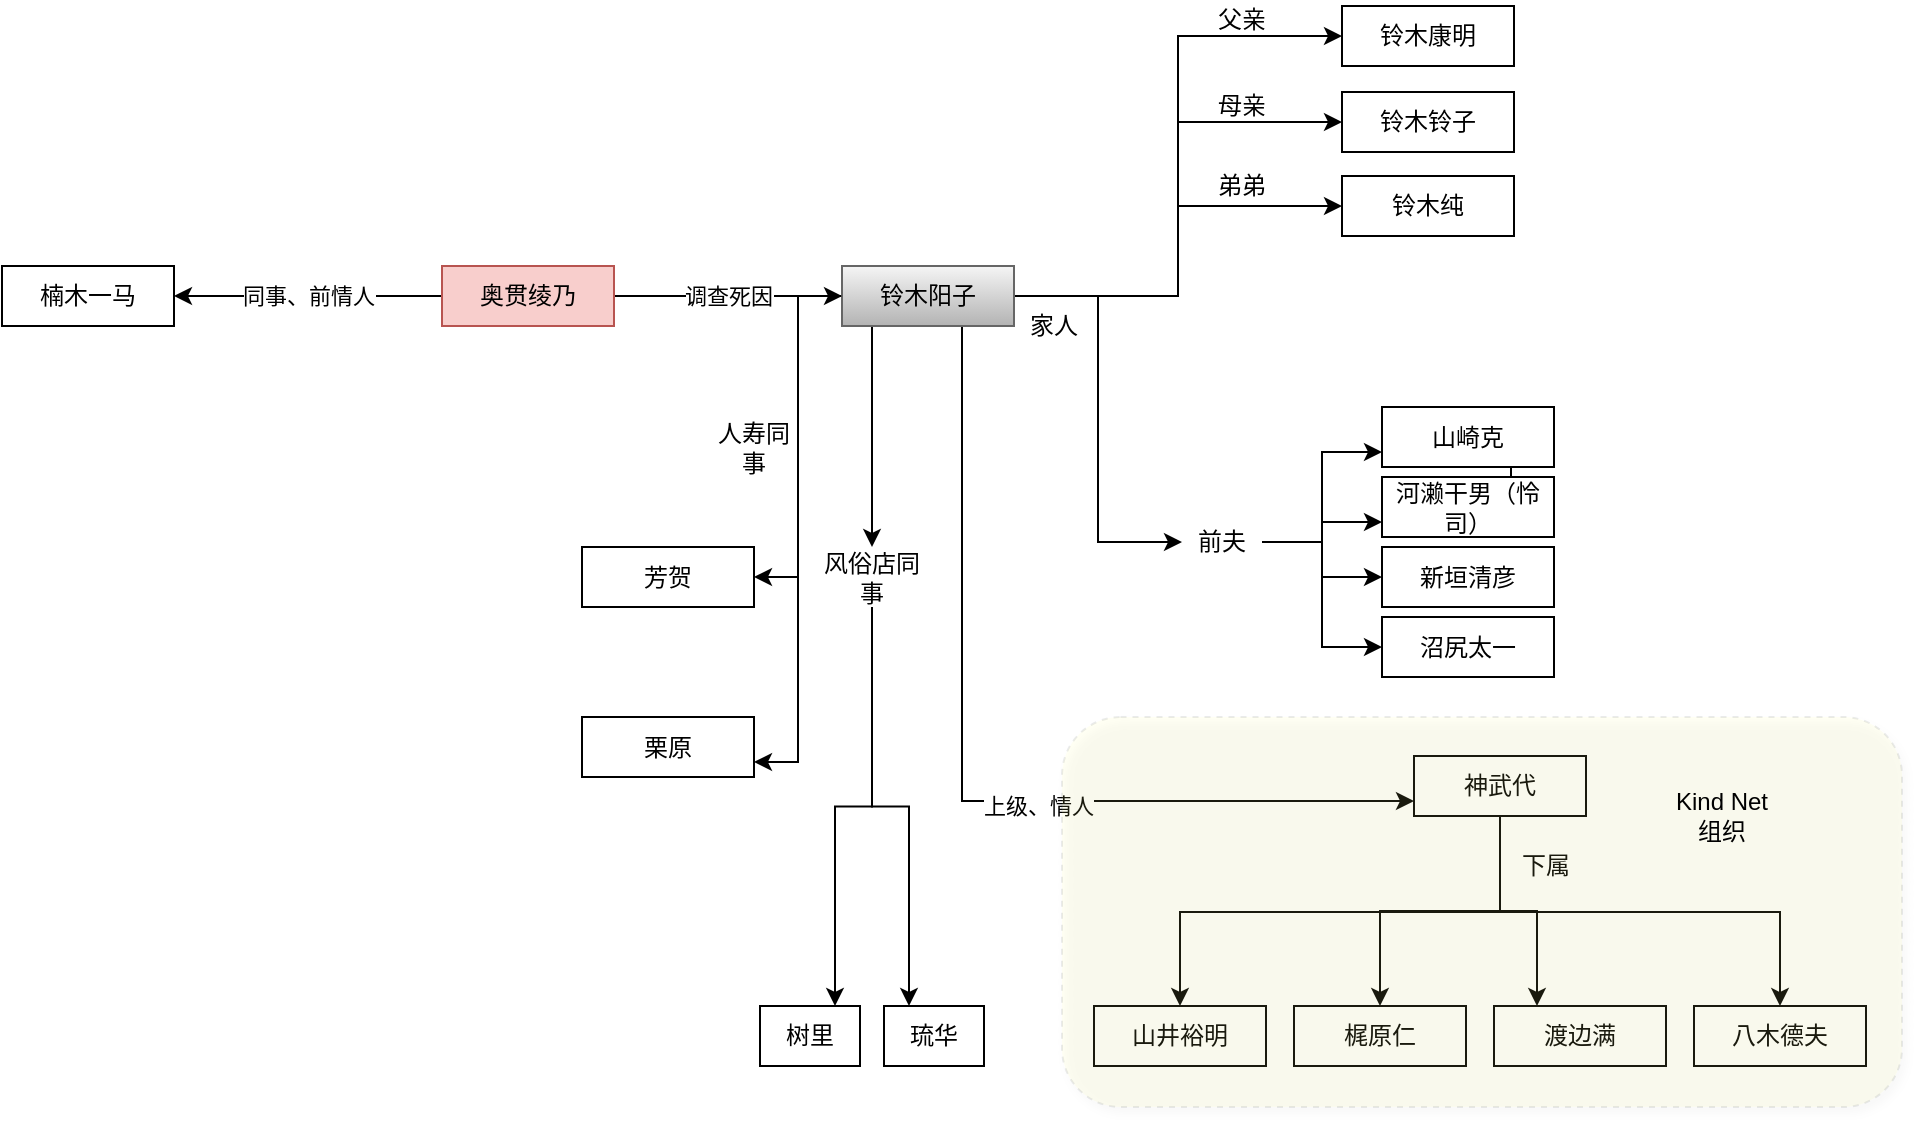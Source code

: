 <mxfile version="16.1.2" type="device"><diagram id="q2z9ZrsTGCQF54DQ9vmo" name="第 1 页"><mxGraphModel dx="1902" dy="1265" grid="1" gridSize="10" guides="1" tooltips="1" connect="1" arrows="1" fold="1" page="0" pageScale="1" pageWidth="827" pageHeight="1169" math="0" shadow="0"><root><mxCell id="0"/><mxCell id="1" parent="0"/><mxCell id="ql8qTuaPo7Uiny0kVg_a-29" style="edgeStyle=orthogonalEdgeStyle;rounded=0;orthogonalLoop=1;jettySize=auto;html=1;exitX=0.5;exitY=1;exitDx=0;exitDy=0;entryX=0;entryY=0.75;entryDx=0;entryDy=0;" parent="1" source="gRoS8PPZkrbqX1daxR4F-9" target="ql8qTuaPo7Uiny0kVg_a-1" edge="1"><mxGeometry relative="1" as="geometry"><Array as="points"><mxPoint x="-20" y="70"/><mxPoint x="-20" y="308"/></Array></mxGeometry></mxCell><mxCell id="ql8qTuaPo7Uiny0kVg_a-30" value="上级、情人" style="edgeLabel;html=1;align=center;verticalAlign=middle;resizable=0;points=[];" parent="ql8qTuaPo7Uiny0kVg_a-29" vertex="1" connectable="0"><mxGeometry x="0.218" y="-2" relative="1" as="geometry"><mxPoint as="offset"/></mxGeometry></mxCell><mxCell id="ql8qTuaPo7Uiny0kVg_a-35" style="edgeStyle=orthogonalEdgeStyle;rounded=0;orthogonalLoop=1;jettySize=auto;html=1;exitX=0;exitY=0.5;exitDx=0;exitDy=0;entryX=1;entryY=0.5;entryDx=0;entryDy=0;" parent="1" source="gRoS8PPZkrbqX1daxR4F-9" target="ql8qTuaPo7Uiny0kVg_a-33" edge="1"><mxGeometry relative="1" as="geometry"/></mxCell><mxCell id="ql8qTuaPo7Uiny0kVg_a-36" style="edgeStyle=orthogonalEdgeStyle;rounded=0;orthogonalLoop=1;jettySize=auto;html=1;exitX=0;exitY=0.5;exitDx=0;exitDy=0;entryX=1;entryY=0.75;entryDx=0;entryDy=0;" parent="1" source="gRoS8PPZkrbqX1daxR4F-9" target="ql8qTuaPo7Uiny0kVg_a-34" edge="1"><mxGeometry relative="1" as="geometry"/></mxCell><mxCell id="ql8qTuaPo7Uiny0kVg_a-40" style="edgeStyle=orthogonalEdgeStyle;rounded=0;orthogonalLoop=1;jettySize=auto;html=1;exitX=1;exitY=0.5;exitDx=0;exitDy=0;entryX=0;entryY=0.5;entryDx=0;entryDy=0;" parent="1" source="gRoS8PPZkrbqX1daxR4F-9" target="ql8qTuaPo7Uiny0kVg_a-38" edge="1"><mxGeometry relative="1" as="geometry"/></mxCell><mxCell id="ql8qTuaPo7Uiny0kVg_a-53" style="edgeStyle=orthogonalEdgeStyle;rounded=0;orthogonalLoop=1;jettySize=auto;html=1;exitX=1;exitY=0.5;exitDx=0;exitDy=0;entryX=0;entryY=0.5;entryDx=0;entryDy=0;" parent="1" source="gRoS8PPZkrbqX1daxR4F-9" target="ql8qTuaPo7Uiny0kVg_a-20" edge="1"><mxGeometry relative="1" as="geometry"/></mxCell><mxCell id="ql8qTuaPo7Uiny0kVg_a-54" style="edgeStyle=orthogonalEdgeStyle;rounded=0;orthogonalLoop=1;jettySize=auto;html=1;exitX=1;exitY=0.5;exitDx=0;exitDy=0;entryX=0;entryY=0.5;entryDx=0;entryDy=0;" parent="1" source="gRoS8PPZkrbqX1daxR4F-9" target="ql8qTuaPo7Uiny0kVg_a-18" edge="1"><mxGeometry relative="1" as="geometry"/></mxCell><mxCell id="ql8qTuaPo7Uiny0kVg_a-55" style="edgeStyle=orthogonalEdgeStyle;rounded=0;orthogonalLoop=1;jettySize=auto;html=1;exitX=1;exitY=0.5;exitDx=0;exitDy=0;entryX=0;entryY=0.5;entryDx=0;entryDy=0;" parent="1" source="gRoS8PPZkrbqX1daxR4F-9" target="ql8qTuaPo7Uiny0kVg_a-21" edge="1"><mxGeometry relative="1" as="geometry"/></mxCell><mxCell id="-JgicCGMTAc4e-QUnIyp-18" style="edgeStyle=orthogonalEdgeStyle;rounded=0;orthogonalLoop=1;jettySize=auto;html=1;exitX=0.25;exitY=1;exitDx=0;exitDy=0;" parent="1" source="gRoS8PPZkrbqX1daxR4F-9" target="-JgicCGMTAc4e-QUnIyp-14" edge="1"><mxGeometry relative="1" as="geometry"><Array as="points"><mxPoint x="-65" y="70"/></Array></mxGeometry></mxCell><mxCell id="gRoS8PPZkrbqX1daxR4F-9" value="铃木阳子" style="rounded=0;whiteSpace=wrap;html=1;gradientColor=#b3b3b3;fillColor=#f5f5f5;strokeColor=#666666;" parent="1" vertex="1"><mxGeometry x="-80" y="40" width="86" height="30" as="geometry"/></mxCell><mxCell id="ql8qTuaPo7Uiny0kVg_a-3" style="edgeStyle=orthogonalEdgeStyle;rounded=0;orthogonalLoop=1;jettySize=auto;html=1;exitX=0.5;exitY=1;exitDx=0;exitDy=0;" parent="1" source="ql8qTuaPo7Uiny0kVg_a-1" target="ql8qTuaPo7Uiny0kVg_a-2" edge="1"><mxGeometry relative="1" as="geometry"/></mxCell><mxCell id="ql8qTuaPo7Uiny0kVg_a-12" style="edgeStyle=orthogonalEdgeStyle;rounded=0;orthogonalLoop=1;jettySize=auto;html=1;exitX=0.5;exitY=1;exitDx=0;exitDy=0;entryX=0.25;entryY=0;entryDx=0;entryDy=0;" parent="1" source="ql8qTuaPo7Uiny0kVg_a-1" target="ql8qTuaPo7Uiny0kVg_a-9" edge="1"><mxGeometry relative="1" as="geometry"/></mxCell><mxCell id="ql8qTuaPo7Uiny0kVg_a-13" style="edgeStyle=orthogonalEdgeStyle;rounded=0;orthogonalLoop=1;jettySize=auto;html=1;exitX=0.5;exitY=1;exitDx=0;exitDy=0;entryX=0.5;entryY=0;entryDx=0;entryDy=0;" parent="1" source="ql8qTuaPo7Uiny0kVg_a-1" target="ql8qTuaPo7Uiny0kVg_a-11" edge="1"><mxGeometry relative="1" as="geometry"><Array as="points"><mxPoint x="249" y="363"/><mxPoint x="389" y="363"/></Array></mxGeometry></mxCell><mxCell id="ql8qTuaPo7Uiny0kVg_a-14" value="" style="edgeStyle=orthogonalEdgeStyle;rounded=0;orthogonalLoop=1;jettySize=auto;html=1;exitX=0.5;exitY=1;exitDx=0;exitDy=0;entryX=0.5;entryY=0;entryDx=0;entryDy=0;" parent="1" source="ql8qTuaPo7Uiny0kVg_a-1" target="ql8qTuaPo7Uiny0kVg_a-4" edge="1"><mxGeometry relative="1" as="geometry"><Array as="points"><mxPoint x="249" y="363"/><mxPoint x="89" y="363"/></Array></mxGeometry></mxCell><mxCell id="ql8qTuaPo7Uiny0kVg_a-1" value="神武代" style="rounded=0;whiteSpace=wrap;html=1;" parent="1" vertex="1"><mxGeometry x="206" y="285" width="86" height="30" as="geometry"/></mxCell><mxCell id="ql8qTuaPo7Uiny0kVg_a-2" value="梶原仁" style="rounded=0;whiteSpace=wrap;html=1;" parent="1" vertex="1"><mxGeometry x="146" y="410" width="86" height="30" as="geometry"/></mxCell><mxCell id="ql8qTuaPo7Uiny0kVg_a-4" value="山井裕明" style="rounded=0;whiteSpace=wrap;html=1;" parent="1" vertex="1"><mxGeometry x="46" y="410" width="86" height="30" as="geometry"/></mxCell><mxCell id="ql8qTuaPo7Uiny0kVg_a-9" value="渡边满" style="rounded=0;whiteSpace=wrap;html=1;" parent="1" vertex="1"><mxGeometry x="246" y="410" width="86" height="30" as="geometry"/></mxCell><mxCell id="ql8qTuaPo7Uiny0kVg_a-11" value="八木德夫" style="rounded=0;whiteSpace=wrap;html=1;" parent="1" vertex="1"><mxGeometry x="346" y="410" width="86" height="30" as="geometry"/></mxCell><mxCell id="ql8qTuaPo7Uiny0kVg_a-16" value="下属" style="text;html=1;strokeColor=none;fillColor=none;align=center;verticalAlign=middle;whiteSpace=wrap;rounded=0;" parent="1" vertex="1"><mxGeometry x="252" y="330" width="40" height="20" as="geometry"/></mxCell><mxCell id="ql8qTuaPo7Uiny0kVg_a-18" value="铃木铃子" style="rounded=0;whiteSpace=wrap;html=1;" parent="1" vertex="1"><mxGeometry x="170" y="-47" width="86" height="30" as="geometry"/></mxCell><mxCell id="ql8qTuaPo7Uiny0kVg_a-20" value="铃木康明" style="rounded=0;whiteSpace=wrap;html=1;" parent="1" vertex="1"><mxGeometry x="170" y="-90" width="86" height="30" as="geometry"/></mxCell><mxCell id="ql8qTuaPo7Uiny0kVg_a-21" value="铃木纯" style="rounded=0;whiteSpace=wrap;html=1;" parent="1" vertex="1"><mxGeometry x="170" y="-5" width="86" height="30" as="geometry"/></mxCell><mxCell id="ql8qTuaPo7Uiny0kVg_a-25" value="树里" style="rounded=0;whiteSpace=wrap;html=1;" parent="1" vertex="1"><mxGeometry x="-121" y="410" width="50" height="30" as="geometry"/></mxCell><mxCell id="ql8qTuaPo7Uiny0kVg_a-26" value="琉华" style="rounded=0;whiteSpace=wrap;html=1;" parent="1" vertex="1"><mxGeometry x="-59" y="410" width="50" height="30" as="geometry"/></mxCell><mxCell id="ql8qTuaPo7Uiny0kVg_a-32" value="家人" style="text;html=1;strokeColor=none;fillColor=none;align=center;verticalAlign=middle;whiteSpace=wrap;rounded=0;" parent="1" vertex="1"><mxGeometry x="6" y="60" width="40" height="20" as="geometry"/></mxCell><mxCell id="ql8qTuaPo7Uiny0kVg_a-33" value="芳贺" style="rounded=0;whiteSpace=wrap;html=1;" parent="1" vertex="1"><mxGeometry x="-210" y="180.5" width="86" height="30" as="geometry"/></mxCell><mxCell id="ql8qTuaPo7Uiny0kVg_a-34" value="栗原" style="rounded=0;whiteSpace=wrap;html=1;" parent="1" vertex="1"><mxGeometry x="-210" y="265.5" width="86" height="30" as="geometry"/></mxCell><mxCell id="ql8qTuaPo7Uiny0kVg_a-37" value="人寿同事" style="text;html=1;strokeColor=none;fillColor=none;align=center;verticalAlign=middle;whiteSpace=wrap;rounded=0;" parent="1" vertex="1"><mxGeometry x="-144" y="120.5" width="40" height="20" as="geometry"/></mxCell><mxCell id="ql8qTuaPo7Uiny0kVg_a-47" style="edgeStyle=orthogonalEdgeStyle;rounded=0;orthogonalLoop=1;jettySize=auto;html=1;exitX=1;exitY=0.5;exitDx=0;exitDy=0;entryX=0;entryY=0.75;entryDx=0;entryDy=0;" parent="1" source="ql8qTuaPo7Uiny0kVg_a-38" target="ql8qTuaPo7Uiny0kVg_a-41" edge="1"><mxGeometry relative="1" as="geometry"/></mxCell><mxCell id="ql8qTuaPo7Uiny0kVg_a-48" style="edgeStyle=orthogonalEdgeStyle;rounded=0;orthogonalLoop=1;jettySize=auto;html=1;exitX=1;exitY=0.5;exitDx=0;exitDy=0;entryX=0;entryY=0.75;entryDx=0;entryDy=0;" parent="1" source="ql8qTuaPo7Uiny0kVg_a-38" target="ql8qTuaPo7Uiny0kVg_a-43" edge="1"><mxGeometry relative="1" as="geometry"/></mxCell><mxCell id="ql8qTuaPo7Uiny0kVg_a-49" style="edgeStyle=orthogonalEdgeStyle;rounded=0;orthogonalLoop=1;jettySize=auto;html=1;exitX=1;exitY=0.5;exitDx=0;exitDy=0;entryX=0;entryY=0.5;entryDx=0;entryDy=0;" parent="1" source="ql8qTuaPo7Uiny0kVg_a-38" target="ql8qTuaPo7Uiny0kVg_a-45" edge="1"><mxGeometry relative="1" as="geometry"/></mxCell><mxCell id="ql8qTuaPo7Uiny0kVg_a-50" style="edgeStyle=orthogonalEdgeStyle;rounded=0;orthogonalLoop=1;jettySize=auto;html=1;exitX=1;exitY=0.5;exitDx=0;exitDy=0;entryX=0;entryY=0.5;entryDx=0;entryDy=0;" parent="1" source="ql8qTuaPo7Uiny0kVg_a-38" target="ql8qTuaPo7Uiny0kVg_a-46" edge="1"><mxGeometry relative="1" as="geometry"/></mxCell><mxCell id="ql8qTuaPo7Uiny0kVg_a-38" value="前夫" style="rounded=0;whiteSpace=wrap;html=1;strokeColor=none;" parent="1" vertex="1"><mxGeometry x="90" y="163" width="40" height="30" as="geometry"/></mxCell><mxCell id="ql8qTuaPo7Uiny0kVg_a-44" style="edgeStyle=orthogonalEdgeStyle;rounded=0;orthogonalLoop=1;jettySize=auto;html=1;exitX=0.75;exitY=1;exitDx=0;exitDy=0;" parent="1" source="ql8qTuaPo7Uiny0kVg_a-41" target="ql8qTuaPo7Uiny0kVg_a-43" edge="1"><mxGeometry relative="1" as="geometry"/></mxCell><mxCell id="ql8qTuaPo7Uiny0kVg_a-41" value="山崎克" style="rounded=0;whiteSpace=wrap;html=1;" parent="1" vertex="1"><mxGeometry x="190" y="110.5" width="86" height="30" as="geometry"/></mxCell><mxCell id="ql8qTuaPo7Uiny0kVg_a-43" value="河濑干男（怜司）" style="rounded=0;whiteSpace=wrap;html=1;" parent="1" vertex="1"><mxGeometry x="190" y="145.5" width="86" height="30" as="geometry"/></mxCell><mxCell id="ql8qTuaPo7Uiny0kVg_a-45" value="新垣清彦" style="rounded=0;whiteSpace=wrap;html=1;" parent="1" vertex="1"><mxGeometry x="190" y="180.5" width="86" height="30" as="geometry"/></mxCell><mxCell id="ql8qTuaPo7Uiny0kVg_a-46" value="沼尻太一" style="rounded=0;whiteSpace=wrap;html=1;" parent="1" vertex="1"><mxGeometry x="190" y="215.5" width="86" height="30" as="geometry"/></mxCell><mxCell id="ql8qTuaPo7Uiny0kVg_a-56" value="父亲" style="text;html=1;strokeColor=none;fillColor=none;align=center;verticalAlign=middle;whiteSpace=wrap;rounded=0;" parent="1" vertex="1"><mxGeometry x="100" y="-93" width="40" height="20" as="geometry"/></mxCell><mxCell id="ql8qTuaPo7Uiny0kVg_a-57" value="母亲" style="text;html=1;strokeColor=none;fillColor=none;align=center;verticalAlign=middle;whiteSpace=wrap;rounded=0;" parent="1" vertex="1"><mxGeometry x="100" y="-50" width="40" height="20" as="geometry"/></mxCell><mxCell id="ql8qTuaPo7Uiny0kVg_a-58" value="弟弟" style="text;html=1;strokeColor=none;fillColor=none;align=center;verticalAlign=middle;whiteSpace=wrap;rounded=0;" parent="1" vertex="1"><mxGeometry x="100" y="-10" width="40" height="20" as="geometry"/></mxCell><mxCell id="-JgicCGMTAc4e-QUnIyp-9" value="调查死因" style="edgeStyle=orthogonalEdgeStyle;rounded=0;orthogonalLoop=1;jettySize=auto;html=1;exitX=1;exitY=0.5;exitDx=0;exitDy=0;entryX=0;entryY=0.5;entryDx=0;entryDy=0;" parent="1" source="-JgicCGMTAc4e-QUnIyp-8" target="gRoS8PPZkrbqX1daxR4F-9" edge="1"><mxGeometry relative="1" as="geometry"/></mxCell><mxCell id="-JgicCGMTAc4e-QUnIyp-11" value="同事、前情人" style="edgeStyle=orthogonalEdgeStyle;rounded=0;orthogonalLoop=1;jettySize=auto;html=1;" parent="1" source="-JgicCGMTAc4e-QUnIyp-8" target="-JgicCGMTAc4e-QUnIyp-10" edge="1"><mxGeometry relative="1" as="geometry"/></mxCell><mxCell id="-JgicCGMTAc4e-QUnIyp-8" value="奥贯绫乃" style="rounded=0;whiteSpace=wrap;html=1;fillColor=#f8cecc;strokeColor=#b85450;" parent="1" vertex="1"><mxGeometry x="-280" y="40" width="86" height="30" as="geometry"/></mxCell><mxCell id="-JgicCGMTAc4e-QUnIyp-10" value="楠木一马" style="rounded=0;whiteSpace=wrap;html=1;" parent="1" vertex="1"><mxGeometry x="-500" y="40" width="86" height="30" as="geometry"/></mxCell><mxCell id="-JgicCGMTAc4e-QUnIyp-16" style="edgeStyle=orthogonalEdgeStyle;rounded=0;orthogonalLoop=1;jettySize=auto;html=1;exitX=0.5;exitY=1;exitDx=0;exitDy=0;entryX=0.75;entryY=0;entryDx=0;entryDy=0;" parent="1" source="-JgicCGMTAc4e-QUnIyp-14" target="ql8qTuaPo7Uiny0kVg_a-25" edge="1"><mxGeometry relative="1" as="geometry"/></mxCell><mxCell id="-JgicCGMTAc4e-QUnIyp-17" style="edgeStyle=orthogonalEdgeStyle;rounded=0;orthogonalLoop=1;jettySize=auto;html=1;exitX=0.5;exitY=1;exitDx=0;exitDy=0;entryX=0.25;entryY=0;entryDx=0;entryDy=0;" parent="1" source="-JgicCGMTAc4e-QUnIyp-14" target="ql8qTuaPo7Uiny0kVg_a-26" edge="1"><mxGeometry relative="1" as="geometry"/></mxCell><mxCell id="-JgicCGMTAc4e-QUnIyp-14" value="风俗店同事" style="rounded=0;whiteSpace=wrap;html=1;strokeColor=none;" parent="1" vertex="1"><mxGeometry x="-90" y="180.5" width="50" height="30" as="geometry"/></mxCell><mxCell id="2BWaElxqMpT08StTY2Ss-1" value="" style="rounded=1;whiteSpace=wrap;html=1;fillColor=#ffff88;dashed=1;strokeColor=#36393d;textOpacity=10;shadow=1;opacity=10;" parent="1" vertex="1"><mxGeometry x="30" y="265.5" width="420" height="195" as="geometry"/></mxCell><mxCell id="2BWaElxqMpT08StTY2Ss-2" value="Kind Net组织" style="text;html=1;strokeColor=none;fillColor=none;align=center;verticalAlign=middle;whiteSpace=wrap;rounded=0;shadow=1;dashed=1;opacity=10;" parent="1" vertex="1"><mxGeometry x="330" y="300" width="60" height="30" as="geometry"/></mxCell></root></mxGraphModel></diagram></mxfile>